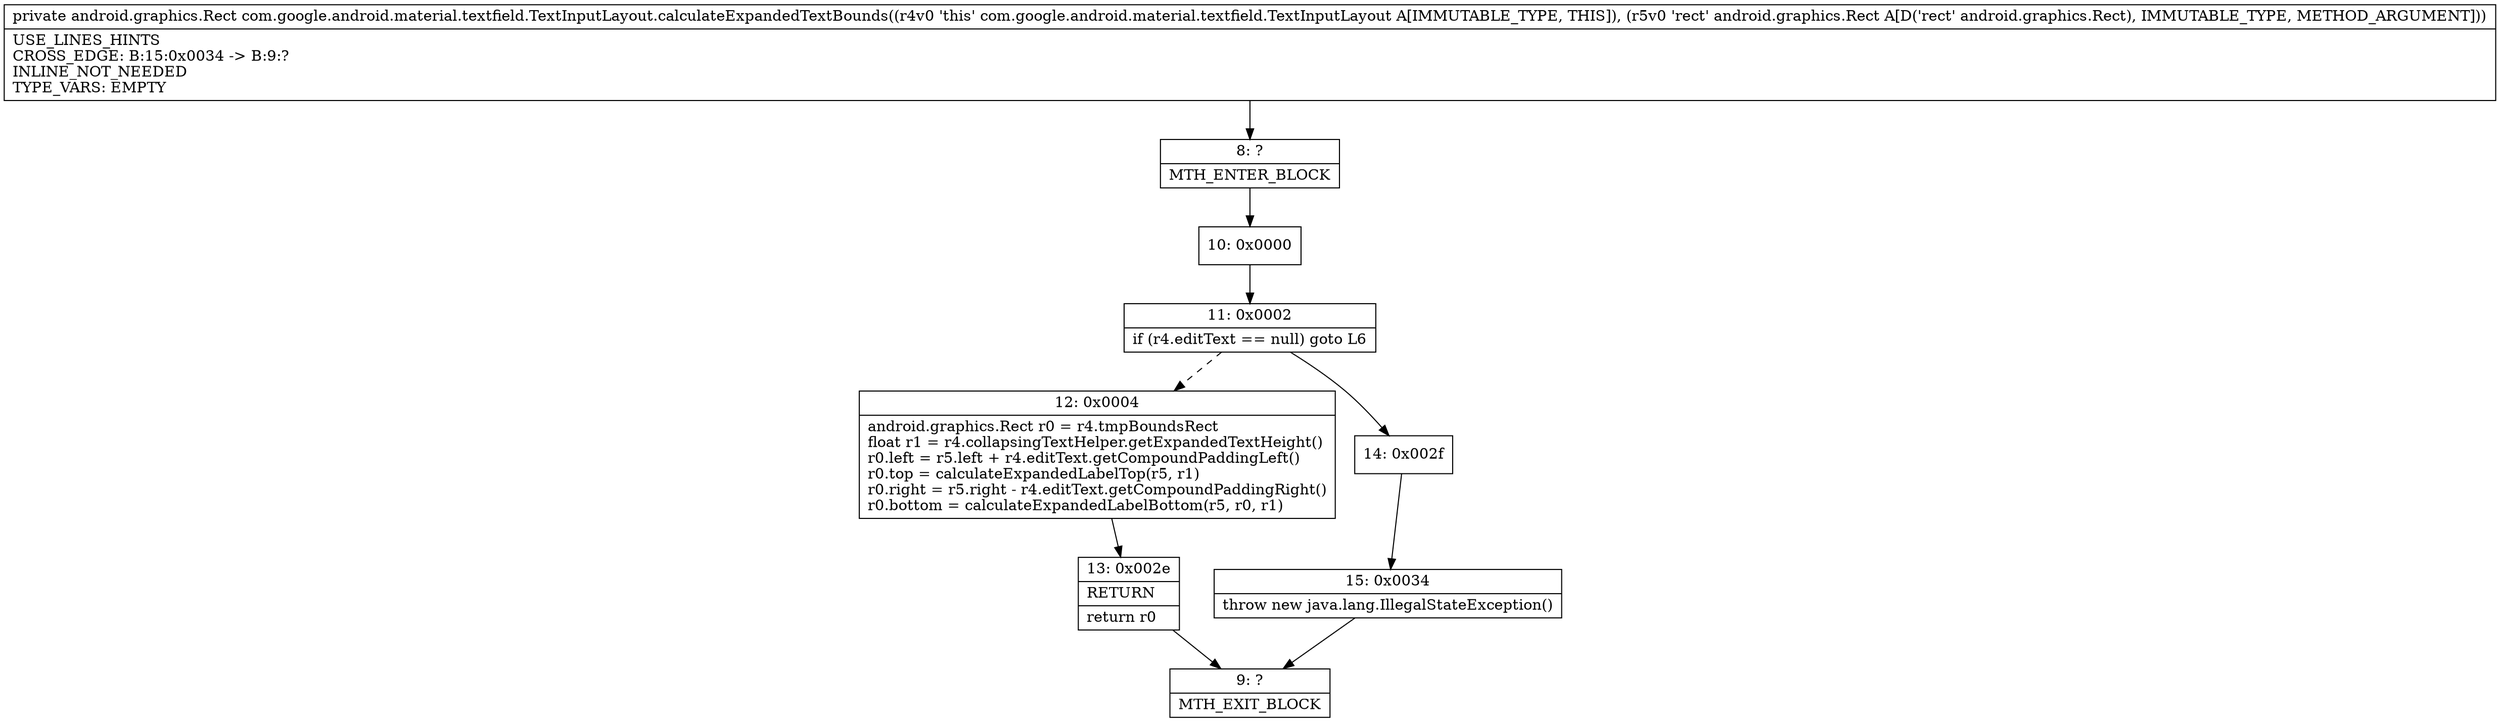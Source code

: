 digraph "CFG forcom.google.android.material.textfield.TextInputLayout.calculateExpandedTextBounds(Landroid\/graphics\/Rect;)Landroid\/graphics\/Rect;" {
Node_8 [shape=record,label="{8\:\ ?|MTH_ENTER_BLOCK\l}"];
Node_10 [shape=record,label="{10\:\ 0x0000}"];
Node_11 [shape=record,label="{11\:\ 0x0002|if (r4.editText == null) goto L6\l}"];
Node_12 [shape=record,label="{12\:\ 0x0004|android.graphics.Rect r0 = r4.tmpBoundsRect\lfloat r1 = r4.collapsingTextHelper.getExpandedTextHeight()\lr0.left = r5.left + r4.editText.getCompoundPaddingLeft()\lr0.top = calculateExpandedLabelTop(r5, r1)\lr0.right = r5.right \- r4.editText.getCompoundPaddingRight()\lr0.bottom = calculateExpandedLabelBottom(r5, r0, r1)\l}"];
Node_13 [shape=record,label="{13\:\ 0x002e|RETURN\l|return r0\l}"];
Node_9 [shape=record,label="{9\:\ ?|MTH_EXIT_BLOCK\l}"];
Node_14 [shape=record,label="{14\:\ 0x002f}"];
Node_15 [shape=record,label="{15\:\ 0x0034|throw new java.lang.IllegalStateException()\l}"];
MethodNode[shape=record,label="{private android.graphics.Rect com.google.android.material.textfield.TextInputLayout.calculateExpandedTextBounds((r4v0 'this' com.google.android.material.textfield.TextInputLayout A[IMMUTABLE_TYPE, THIS]), (r5v0 'rect' android.graphics.Rect A[D('rect' android.graphics.Rect), IMMUTABLE_TYPE, METHOD_ARGUMENT]))  | USE_LINES_HINTS\lCROSS_EDGE: B:15:0x0034 \-\> B:9:?\lINLINE_NOT_NEEDED\lTYPE_VARS: EMPTY\l}"];
MethodNode -> Node_8;Node_8 -> Node_10;
Node_10 -> Node_11;
Node_11 -> Node_12[style=dashed];
Node_11 -> Node_14;
Node_12 -> Node_13;
Node_13 -> Node_9;
Node_14 -> Node_15;
Node_15 -> Node_9;
}

